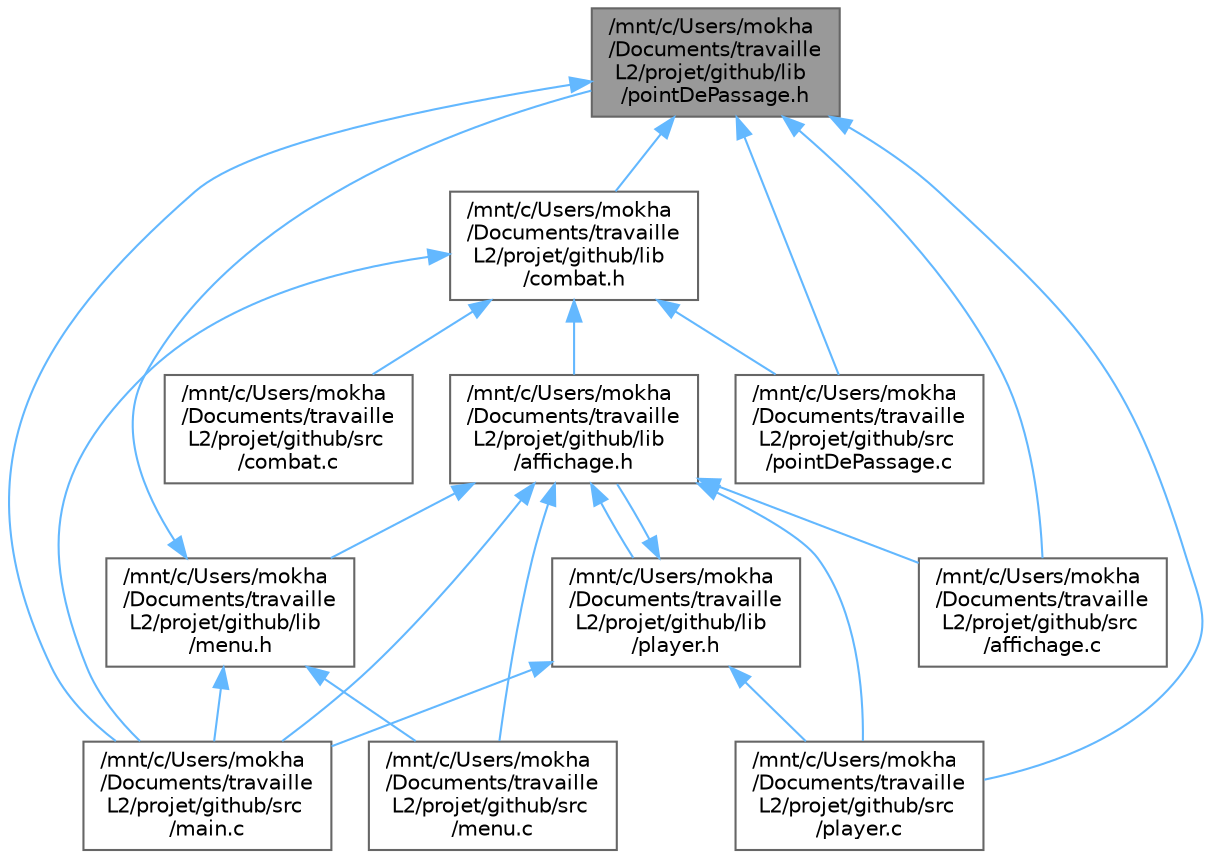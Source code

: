 digraph "/mnt/c/Users/mokha/Documents/travaille L2/projet/github/lib/pointDePassage.h"
{
 // LATEX_PDF_SIZE
  bgcolor="transparent";
  edge [fontname=Helvetica,fontsize=10,labelfontname=Helvetica,labelfontsize=10];
  node [fontname=Helvetica,fontsize=10,shape=box,height=0.2,width=0.4];
  Node1 [id="Node000001",label="/mnt/c/Users/mokha\l/Documents/travaille\l L2/projet/github/lib\l/pointDePassage.h",height=0.2,width=0.4,color="gray40", fillcolor="grey60", style="filled", fontcolor="black",tooltip="Gestion des points de passage et événements du jeu."];
  Node1 -> Node2 [id="edge22_Node000001_Node000002",dir="back",color="steelblue1",style="solid",tooltip=" "];
  Node2 [id="Node000002",label="/mnt/c/Users/mokha\l/Documents/travaille\l L2/projet/github/lib\l/combat.h",height=0.2,width=0.4,color="grey40", fillcolor="white", style="filled",URL="$combat_8h.html",tooltip="Gestion des combats dans le jeu."];
  Node2 -> Node3 [id="edge23_Node000002_Node000003",dir="back",color="steelblue1",style="solid",tooltip=" "];
  Node3 [id="Node000003",label="/mnt/c/Users/mokha\l/Documents/travaille\l L2/projet/github/lib\l/affichage.h",height=0.2,width=0.4,color="grey40", fillcolor="white", style="filled",URL="$affichage_8h.html",tooltip="Fichier d'en-tête pour la gestion de l'affichage dans le jeu."];
  Node3 -> Node4 [id="edge24_Node000003_Node000004",dir="back",color="steelblue1",style="solid",tooltip=" "];
  Node4 [id="Node000004",label="/mnt/c/Users/mokha\l/Documents/travaille\l L2/projet/github/lib\l/menu.h",height=0.2,width=0.4,color="grey40", fillcolor="white", style="filled",URL="$menu_8h.html",tooltip="Gestion des menus et des interfaces utilisateur."];
  Node4 -> Node1 [id="edge25_Node000004_Node000001",dir="back",color="steelblue1",style="solid",tooltip=" "];
  Node4 -> Node5 [id="edge26_Node000004_Node000005",dir="back",color="steelblue1",style="solid",tooltip=" "];
  Node5 [id="Node000005",label="/mnt/c/Users/mokha\l/Documents/travaille\l L2/projet/github/src\l/main.c",height=0.2,width=0.4,color="grey40", fillcolor="white", style="filled",URL="$main_8c.html",tooltip="fichier contenant la fonctions principale"];
  Node4 -> Node6 [id="edge27_Node000004_Node000006",dir="back",color="steelblue1",style="solid",tooltip=" "];
  Node6 [id="Node000006",label="/mnt/c/Users/mokha\l/Documents/travaille\l L2/projet/github/src\l/menu.c",height=0.2,width=0.4,color="grey40", fillcolor="white", style="filled",URL="$menu_8c.html",tooltip="Fichier contenant les fonctions liées à l'affichage et la gestion du menu principal et des sous-menus..."];
  Node3 -> Node7 [id="edge28_Node000003_Node000007",dir="back",color="steelblue1",style="solid",tooltip=" "];
  Node7 [id="Node000007",label="/mnt/c/Users/mokha\l/Documents/travaille\l L2/projet/github/lib\l/player.h",height=0.2,width=0.4,color="grey40", fillcolor="white", style="filled",URL="$player_8h.html",tooltip="Gestion du joueur dans le jeu."];
  Node7 -> Node3 [id="edge29_Node000007_Node000003",dir="back",color="steelblue1",style="solid",tooltip=" "];
  Node7 -> Node5 [id="edge30_Node000007_Node000005",dir="back",color="steelblue1",style="solid",tooltip=" "];
  Node7 -> Node8 [id="edge31_Node000007_Node000008",dir="back",color="steelblue1",style="solid",tooltip=" "];
  Node8 [id="Node000008",label="/mnt/c/Users/mokha\l/Documents/travaille\l L2/projet/github/src\l/player.c",height=0.2,width=0.4,color="grey40", fillcolor="white", style="filled",URL="$player_8c.html",tooltip="fichier contenant les fonctions de déplacement"];
  Node3 -> Node9 [id="edge32_Node000003_Node000009",dir="back",color="steelblue1",style="solid",tooltip=" "];
  Node9 [id="Node000009",label="/mnt/c/Users/mokha\l/Documents/travaille\l L2/projet/github/src\l/affichage.c",height=0.2,width=0.4,color="grey40", fillcolor="white", style="filled",URL="$affichage_8c.html",tooltip="fichier contenant la fonctions d'affichage utilisant la librérie de SDL"];
  Node3 -> Node5 [id="edge33_Node000003_Node000005",dir="back",color="steelblue1",style="solid",tooltip=" "];
  Node3 -> Node6 [id="edge34_Node000003_Node000006",dir="back",color="steelblue1",style="solid",tooltip=" "];
  Node3 -> Node8 [id="edge35_Node000003_Node000008",dir="back",color="steelblue1",style="solid",tooltip=" "];
  Node2 -> Node10 [id="edge36_Node000002_Node000010",dir="back",color="steelblue1",style="solid",tooltip=" "];
  Node10 [id="Node000010",label="/mnt/c/Users/mokha\l/Documents/travaille\l L2/projet/github/src\l/combat.c",height=0.2,width=0.4,color="grey40", fillcolor="white", style="filled",URL="$combat_8c.html",tooltip="fichier contenant la fonctions de combat"];
  Node2 -> Node5 [id="edge37_Node000002_Node000005",dir="back",color="steelblue1",style="solid",tooltip=" "];
  Node2 -> Node11 [id="edge38_Node000002_Node000011",dir="back",color="steelblue1",style="solid",tooltip=" "];
  Node11 [id="Node000011",label="/mnt/c/Users/mokha\l/Documents/travaille\l L2/projet/github/src\l/pointDePassage.c",height=0.2,width=0.4,color="grey40", fillcolor="white", style="filled",URL="$pointDePassage_8c.html",tooltip="Fichier contenant les fonctions de gestion des points de passage, de soin des Mechas,..."];
  Node1 -> Node9 [id="edge39_Node000001_Node000009",dir="back",color="steelblue1",style="solid",tooltip=" "];
  Node1 -> Node5 [id="edge40_Node000001_Node000005",dir="back",color="steelblue1",style="solid",tooltip=" "];
  Node1 -> Node8 [id="edge41_Node000001_Node000008",dir="back",color="steelblue1",style="solid",tooltip=" "];
  Node1 -> Node11 [id="edge42_Node000001_Node000011",dir="back",color="steelblue1",style="solid",tooltip=" "];
}
